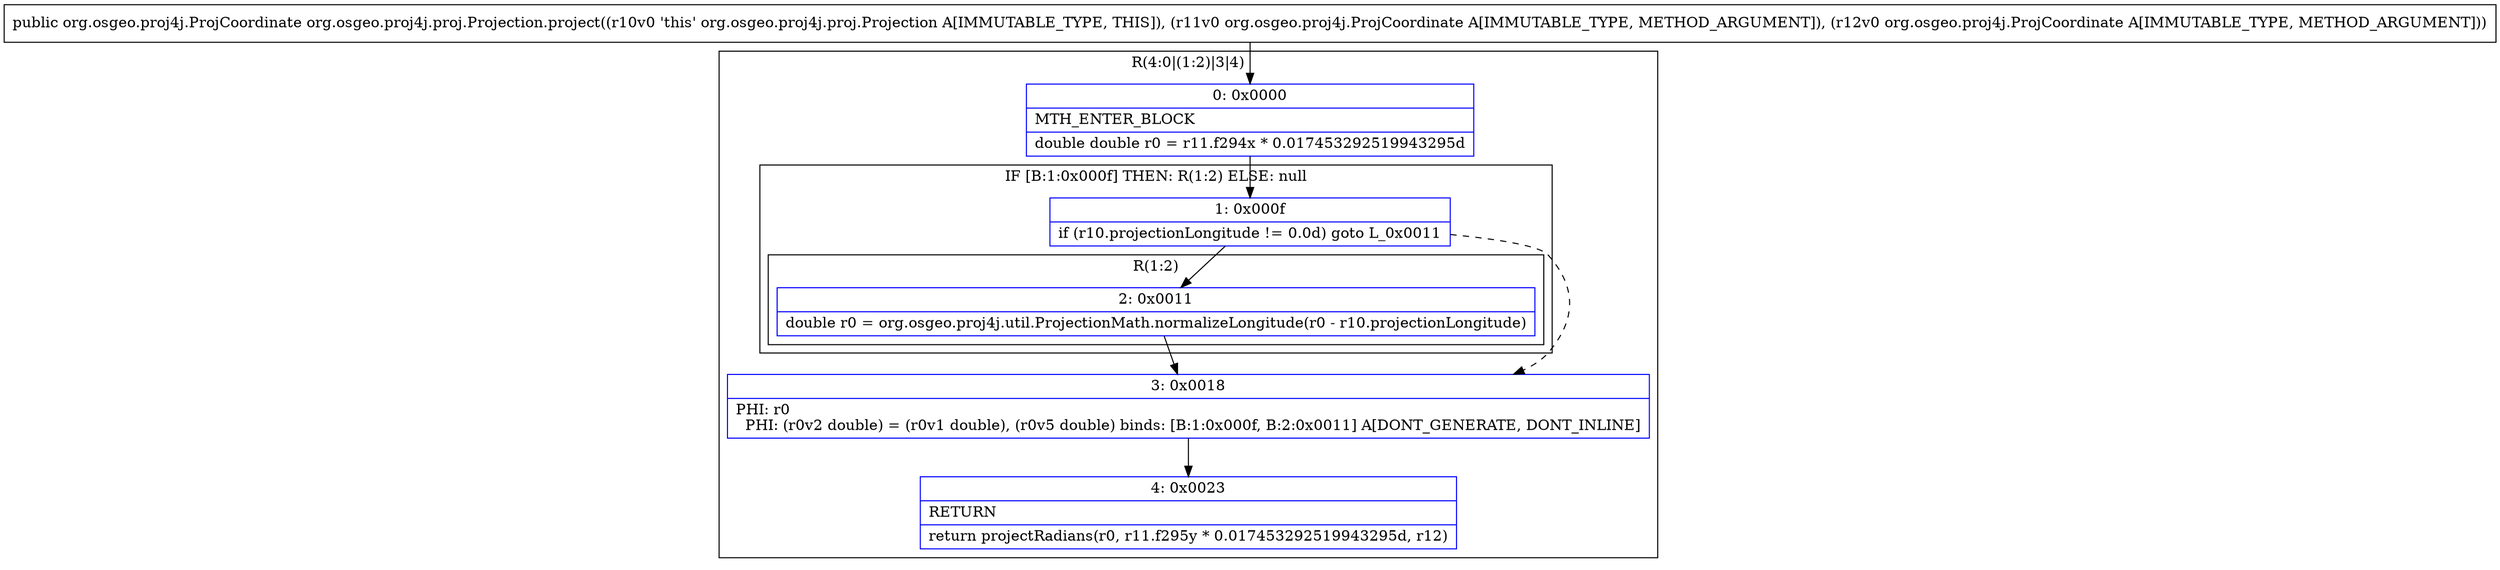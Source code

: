 digraph "CFG fororg.osgeo.proj4j.proj.Projection.project(Lorg\/osgeo\/proj4j\/ProjCoordinate;Lorg\/osgeo\/proj4j\/ProjCoordinate;)Lorg\/osgeo\/proj4j\/ProjCoordinate;" {
subgraph cluster_Region_1854707678 {
label = "R(4:0|(1:2)|3|4)";
node [shape=record,color=blue];
Node_0 [shape=record,label="{0\:\ 0x0000|MTH_ENTER_BLOCK\l|double double r0 = r11.f294x * 0.017453292519943295d\l}"];
subgraph cluster_IfRegion_992244706 {
label = "IF [B:1:0x000f] THEN: R(1:2) ELSE: null";
node [shape=record,color=blue];
Node_1 [shape=record,label="{1\:\ 0x000f|if (r10.projectionLongitude != 0.0d) goto L_0x0011\l}"];
subgraph cluster_Region_354862181 {
label = "R(1:2)";
node [shape=record,color=blue];
Node_2 [shape=record,label="{2\:\ 0x0011|double r0 = org.osgeo.proj4j.util.ProjectionMath.normalizeLongitude(r0 \- r10.projectionLongitude)\l}"];
}
}
Node_3 [shape=record,label="{3\:\ 0x0018|PHI: r0 \l  PHI: (r0v2 double) = (r0v1 double), (r0v5 double) binds: [B:1:0x000f, B:2:0x0011] A[DONT_GENERATE, DONT_INLINE]\l}"];
Node_4 [shape=record,label="{4\:\ 0x0023|RETURN\l|return projectRadians(r0, r11.f295y * 0.017453292519943295d, r12)\l}"];
}
MethodNode[shape=record,label="{public org.osgeo.proj4j.ProjCoordinate org.osgeo.proj4j.proj.Projection.project((r10v0 'this' org.osgeo.proj4j.proj.Projection A[IMMUTABLE_TYPE, THIS]), (r11v0 org.osgeo.proj4j.ProjCoordinate A[IMMUTABLE_TYPE, METHOD_ARGUMENT]), (r12v0 org.osgeo.proj4j.ProjCoordinate A[IMMUTABLE_TYPE, METHOD_ARGUMENT])) }"];
MethodNode -> Node_0;
Node_0 -> Node_1;
Node_1 -> Node_2;
Node_1 -> Node_3[style=dashed];
Node_2 -> Node_3;
Node_3 -> Node_4;
}

